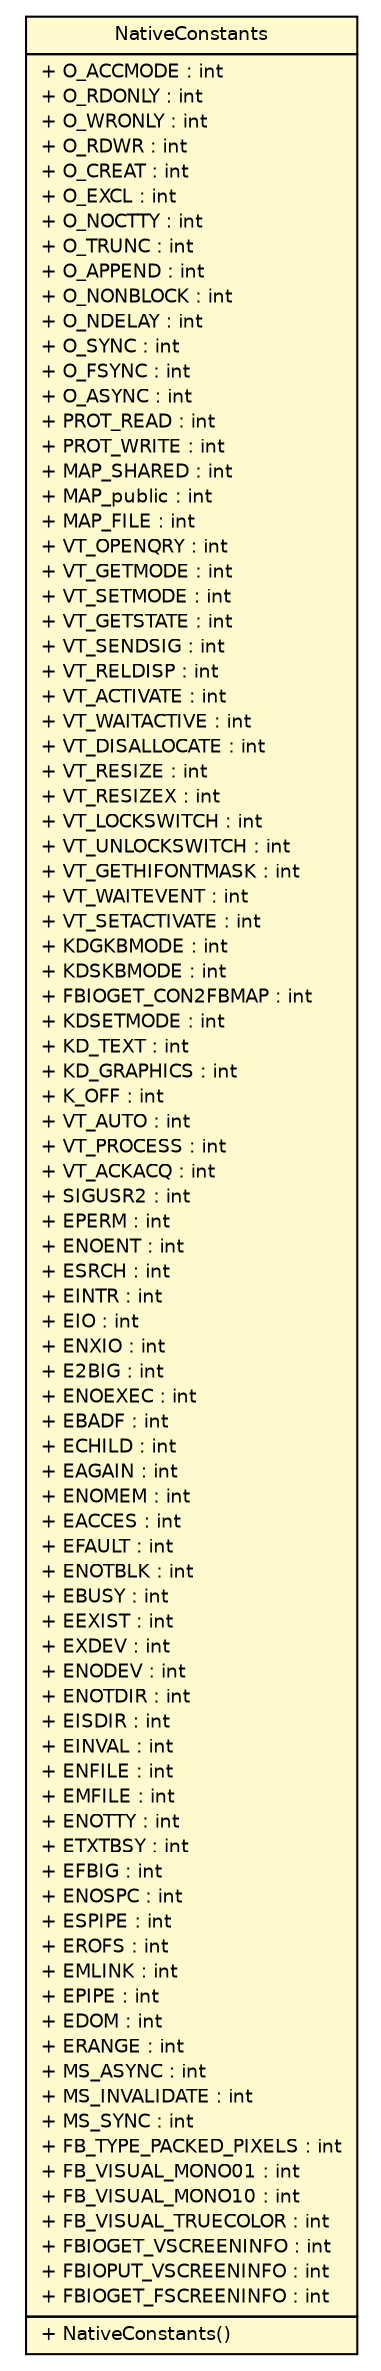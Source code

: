#!/usr/local/bin/dot
#
# Class diagram 
# Generated by UMLGraph version R5_6-24-gf6e263 (http://www.umlgraph.org/)
#

digraph G {
	edge [fontname="Helvetica",fontsize=10,labelfontname="Helvetica",labelfontsize=10];
	node [fontname="Helvetica",fontsize=10,shape=plaintext];
	nodesep=0.25;
	ranksep=0.5;
	// ev3dev.utils.io.NativeConstants
	c4509 [label=<<table title="ev3dev.utils.io.NativeConstants" border="0" cellborder="1" cellspacing="0" cellpadding="2" port="p" bgcolor="lemonChiffon" href="./NativeConstants.html">
		<tr><td><table border="0" cellspacing="0" cellpadding="1">
<tr><td align="center" balign="center"> NativeConstants </td></tr>
		</table></td></tr>
		<tr><td><table border="0" cellspacing="0" cellpadding="1">
<tr><td align="left" balign="left"> + O_ACCMODE : int </td></tr>
<tr><td align="left" balign="left"> + O_RDONLY : int </td></tr>
<tr><td align="left" balign="left"> + O_WRONLY : int </td></tr>
<tr><td align="left" balign="left"> + O_RDWR : int </td></tr>
<tr><td align="left" balign="left"> + O_CREAT : int </td></tr>
<tr><td align="left" balign="left"> + O_EXCL : int </td></tr>
<tr><td align="left" balign="left"> + O_NOCTTY : int </td></tr>
<tr><td align="left" balign="left"> + O_TRUNC : int </td></tr>
<tr><td align="left" balign="left"> + O_APPEND : int </td></tr>
<tr><td align="left" balign="left"> + O_NONBLOCK : int </td></tr>
<tr><td align="left" balign="left"> + O_NDELAY : int </td></tr>
<tr><td align="left" balign="left"> + O_SYNC : int </td></tr>
<tr><td align="left" balign="left"> + O_FSYNC : int </td></tr>
<tr><td align="left" balign="left"> + O_ASYNC : int </td></tr>
<tr><td align="left" balign="left"> + PROT_READ : int </td></tr>
<tr><td align="left" balign="left"> + PROT_WRITE : int </td></tr>
<tr><td align="left" balign="left"> + MAP_SHARED : int </td></tr>
<tr><td align="left" balign="left"> + MAP_public : int </td></tr>
<tr><td align="left" balign="left"> + MAP_FILE : int </td></tr>
<tr><td align="left" balign="left"> + VT_OPENQRY : int </td></tr>
<tr><td align="left" balign="left"> + VT_GETMODE : int </td></tr>
<tr><td align="left" balign="left"> + VT_SETMODE : int </td></tr>
<tr><td align="left" balign="left"> + VT_GETSTATE : int </td></tr>
<tr><td align="left" balign="left"> + VT_SENDSIG : int </td></tr>
<tr><td align="left" balign="left"> + VT_RELDISP : int </td></tr>
<tr><td align="left" balign="left"> + VT_ACTIVATE : int </td></tr>
<tr><td align="left" balign="left"> + VT_WAITACTIVE : int </td></tr>
<tr><td align="left" balign="left"> + VT_DISALLOCATE : int </td></tr>
<tr><td align="left" balign="left"> + VT_RESIZE : int </td></tr>
<tr><td align="left" balign="left"> + VT_RESIZEX : int </td></tr>
<tr><td align="left" balign="left"> + VT_LOCKSWITCH : int </td></tr>
<tr><td align="left" balign="left"> + VT_UNLOCKSWITCH : int </td></tr>
<tr><td align="left" balign="left"> + VT_GETHIFONTMASK : int </td></tr>
<tr><td align="left" balign="left"> + VT_WAITEVENT : int </td></tr>
<tr><td align="left" balign="left"> + VT_SETACTIVATE : int </td></tr>
<tr><td align="left" balign="left"> + KDGKBMODE : int </td></tr>
<tr><td align="left" balign="left"> + KDSKBMODE : int </td></tr>
<tr><td align="left" balign="left"> + FBIOGET_CON2FBMAP : int </td></tr>
<tr><td align="left" balign="left"> + KDSETMODE : int </td></tr>
<tr><td align="left" balign="left"> + KD_TEXT : int </td></tr>
<tr><td align="left" balign="left"> + KD_GRAPHICS : int </td></tr>
<tr><td align="left" balign="left"> + K_OFF : int </td></tr>
<tr><td align="left" balign="left"> + VT_AUTO : int </td></tr>
<tr><td align="left" balign="left"> + VT_PROCESS : int </td></tr>
<tr><td align="left" balign="left"> + VT_ACKACQ : int </td></tr>
<tr><td align="left" balign="left"> + SIGUSR2 : int </td></tr>
<tr><td align="left" balign="left"> + EPERM : int </td></tr>
<tr><td align="left" balign="left"> + ENOENT : int </td></tr>
<tr><td align="left" balign="left"> + ESRCH : int </td></tr>
<tr><td align="left" balign="left"> + EINTR : int </td></tr>
<tr><td align="left" balign="left"> + EIO : int </td></tr>
<tr><td align="left" balign="left"> + ENXIO : int </td></tr>
<tr><td align="left" balign="left"> + E2BIG : int </td></tr>
<tr><td align="left" balign="left"> + ENOEXEC : int </td></tr>
<tr><td align="left" balign="left"> + EBADF : int </td></tr>
<tr><td align="left" balign="left"> + ECHILD : int </td></tr>
<tr><td align="left" balign="left"> + EAGAIN : int </td></tr>
<tr><td align="left" balign="left"> + ENOMEM : int </td></tr>
<tr><td align="left" balign="left"> + EACCES : int </td></tr>
<tr><td align="left" balign="left"> + EFAULT : int </td></tr>
<tr><td align="left" balign="left"> + ENOTBLK : int </td></tr>
<tr><td align="left" balign="left"> + EBUSY : int </td></tr>
<tr><td align="left" balign="left"> + EEXIST : int </td></tr>
<tr><td align="left" balign="left"> + EXDEV : int </td></tr>
<tr><td align="left" balign="left"> + ENODEV : int </td></tr>
<tr><td align="left" balign="left"> + ENOTDIR : int </td></tr>
<tr><td align="left" balign="left"> + EISDIR : int </td></tr>
<tr><td align="left" balign="left"> + EINVAL : int </td></tr>
<tr><td align="left" balign="left"> + ENFILE : int </td></tr>
<tr><td align="left" balign="left"> + EMFILE : int </td></tr>
<tr><td align="left" balign="left"> + ENOTTY : int </td></tr>
<tr><td align="left" balign="left"> + ETXTBSY : int </td></tr>
<tr><td align="left" balign="left"> + EFBIG : int </td></tr>
<tr><td align="left" balign="left"> + ENOSPC : int </td></tr>
<tr><td align="left" balign="left"> + ESPIPE : int </td></tr>
<tr><td align="left" balign="left"> + EROFS : int </td></tr>
<tr><td align="left" balign="left"> + EMLINK : int </td></tr>
<tr><td align="left" balign="left"> + EPIPE : int </td></tr>
<tr><td align="left" balign="left"> + EDOM : int </td></tr>
<tr><td align="left" balign="left"> + ERANGE : int </td></tr>
<tr><td align="left" balign="left"> + MS_ASYNC : int </td></tr>
<tr><td align="left" balign="left"> + MS_INVALIDATE : int </td></tr>
<tr><td align="left" balign="left"> + MS_SYNC : int </td></tr>
<tr><td align="left" balign="left"> + FB_TYPE_PACKED_PIXELS : int </td></tr>
<tr><td align="left" balign="left"> + FB_VISUAL_MONO01 : int </td></tr>
<tr><td align="left" balign="left"> + FB_VISUAL_MONO10 : int </td></tr>
<tr><td align="left" balign="left"> + FB_VISUAL_TRUECOLOR : int </td></tr>
<tr><td align="left" balign="left"> + FBIOGET_VSCREENINFO : int </td></tr>
<tr><td align="left" balign="left"> + FBIOPUT_VSCREENINFO : int </td></tr>
<tr><td align="left" balign="left"> + FBIOGET_FSCREENINFO : int </td></tr>
		</table></td></tr>
		<tr><td><table border="0" cellspacing="0" cellpadding="1">
<tr><td align="left" balign="left"> + NativeConstants() </td></tr>
		</table></td></tr>
		</table>>, URL="./NativeConstants.html", fontname="Helvetica", fontcolor="black", fontsize=9.0];
}

